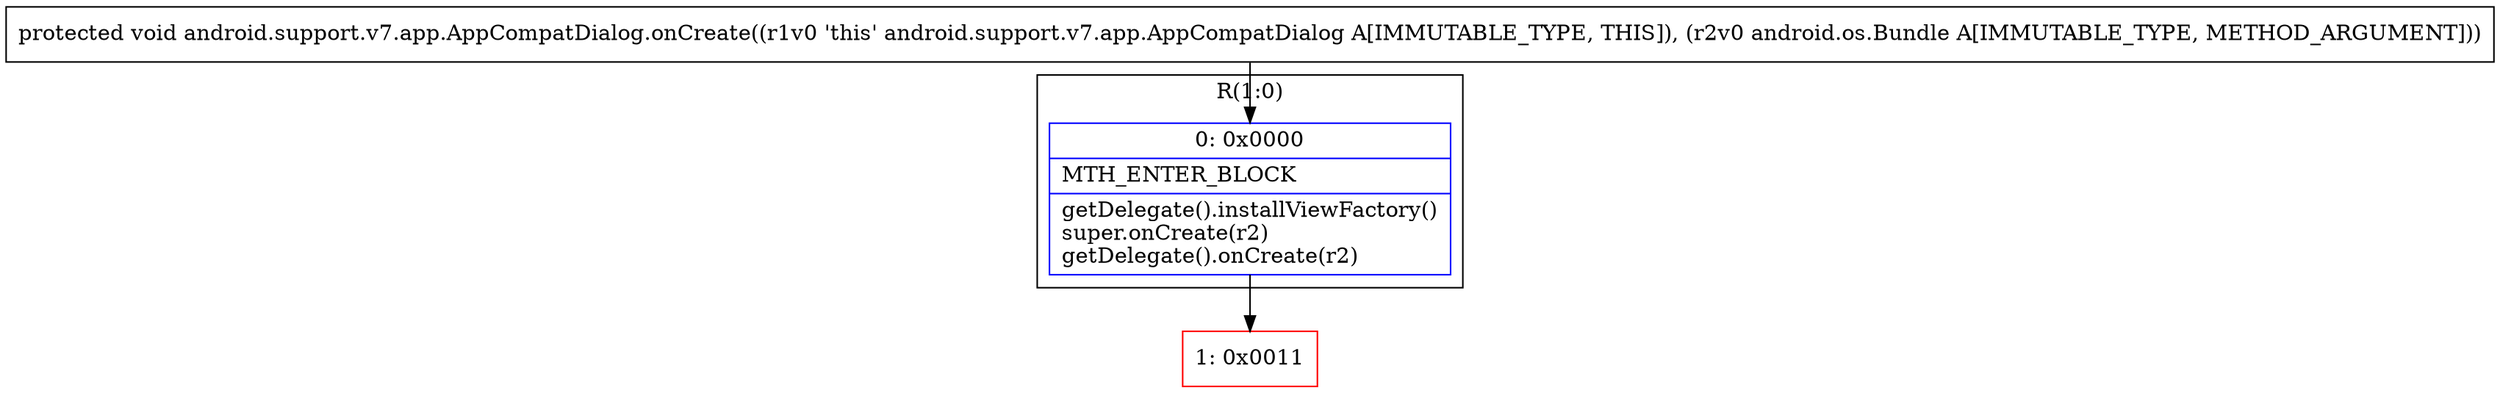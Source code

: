 digraph "CFG forandroid.support.v7.app.AppCompatDialog.onCreate(Landroid\/os\/Bundle;)V" {
subgraph cluster_Region_597310837 {
label = "R(1:0)";
node [shape=record,color=blue];
Node_0 [shape=record,label="{0\:\ 0x0000|MTH_ENTER_BLOCK\l|getDelegate().installViewFactory()\lsuper.onCreate(r2)\lgetDelegate().onCreate(r2)\l}"];
}
Node_1 [shape=record,color=red,label="{1\:\ 0x0011}"];
MethodNode[shape=record,label="{protected void android.support.v7.app.AppCompatDialog.onCreate((r1v0 'this' android.support.v7.app.AppCompatDialog A[IMMUTABLE_TYPE, THIS]), (r2v0 android.os.Bundle A[IMMUTABLE_TYPE, METHOD_ARGUMENT])) }"];
MethodNode -> Node_0;
Node_0 -> Node_1;
}

